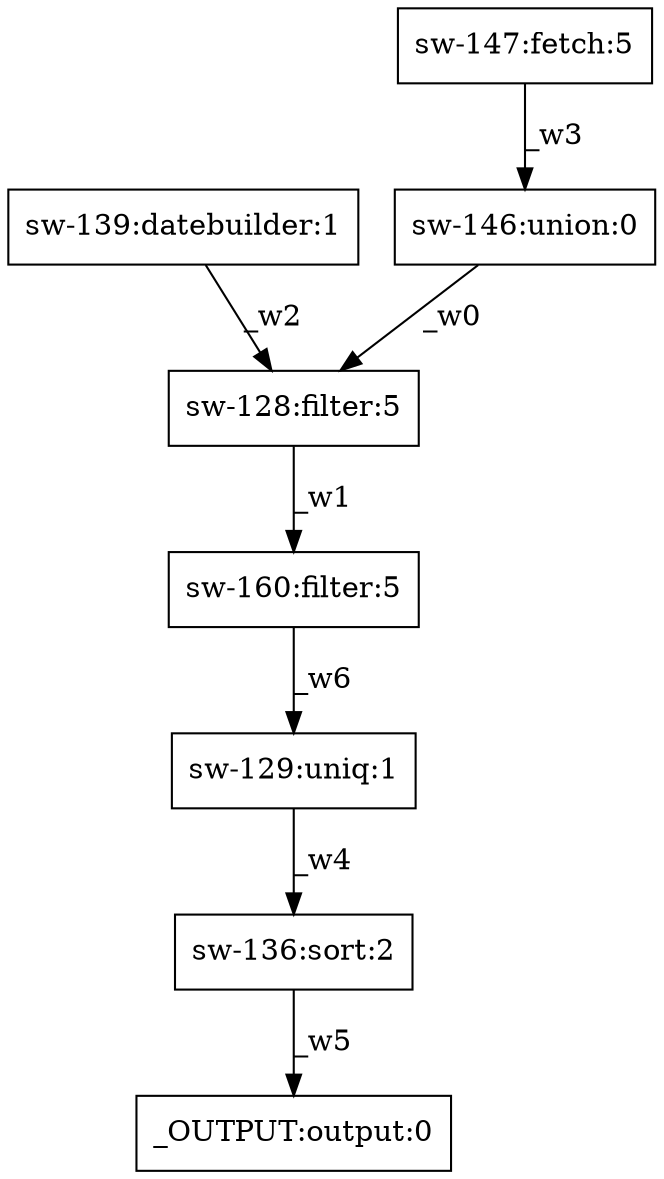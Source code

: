 digraph test1 { node [shape=box] "_OUTPUT" [label="_OUTPUT:output:0"];"sw-160" [label="sw-160:filter:5"];"sw-147" [label="sw-147:fetch:5"];"sw-139" [label="sw-139:datebuilder:1"];"sw-128" [label="sw-128:filter:5"];"sw-136" [label="sw-136:sort:2"];"sw-146" [label="sw-146:union:0"];"sw-129" [label="sw-129:uniq:1"];"sw-146" -> "sw-128" [label="_w0"];"sw-128" -> "sw-160" [label="_w1"];"sw-139" -> "sw-128" [label="_w2"];"sw-147" -> "sw-146" [label="_w3"];"sw-129" -> "sw-136" [label="_w4"];"sw-136" -> "_OUTPUT" [label="_w5"];"sw-160" -> "sw-129" [label="_w6"];}